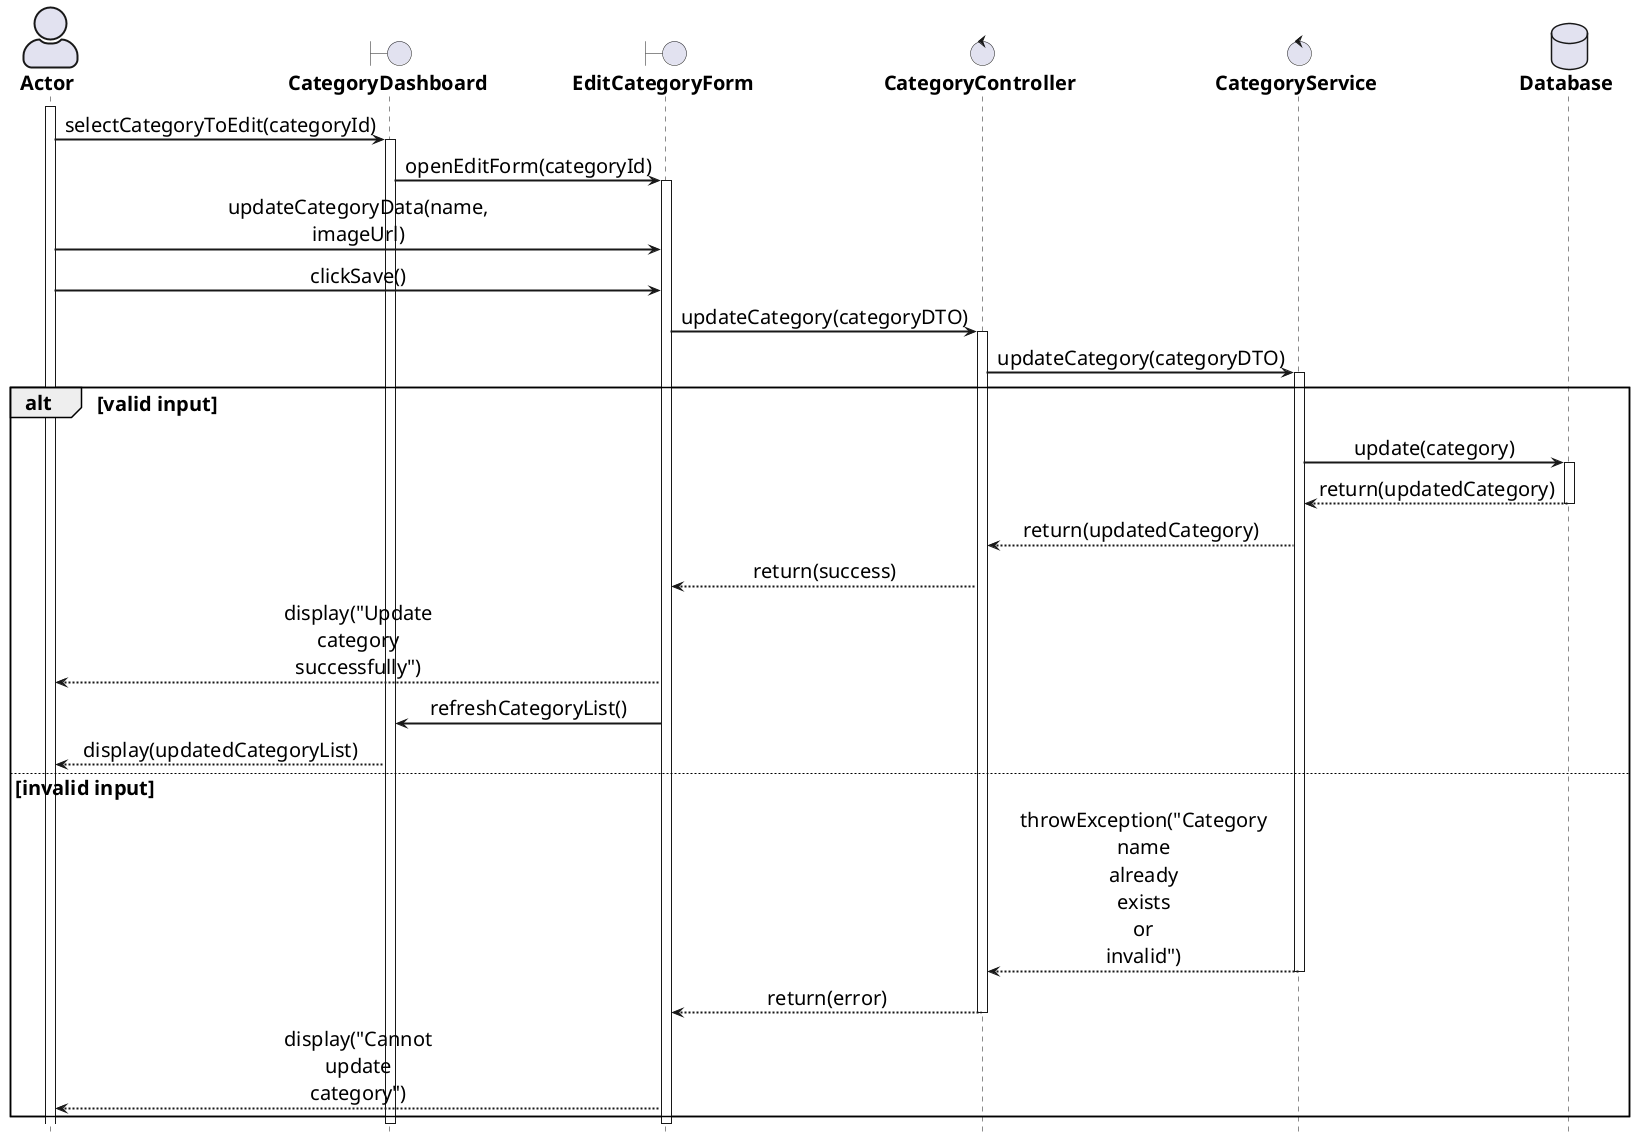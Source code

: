 @startuml

' General configuration
skinparam defaultFontSize 20
skinparam maxMessageSize 60
skinparam sequenceMessageAlign center

' Actor style configuration
skinparam actorStyle awesome

' Arrow and border thickness configuration
skinparam {
    ArrowThickness 2
    ParticipantBorderThickness 2
    ActorBorderThickness 2
    LifeLineBorderThickness 2
    ActivationBorderThickness 2
}

' Life line color configuration
skinparam LifeLineBorderColor black

' Font style configuration for components
skinparam {
    actorFontStyle bold
    boundaryFontStyle bold
    controlFontStyle bold
    entityFontStyle bold
    databaseFontStyle bold
}

' Define components
actor "Actor" as actor
boundary "CategoryDashboard" as dashboard
boundary "EditCategoryForm" as editForm
control "CategoryController" as controller
control "CategoryService" as service
database "Database" as db

' Start processing flow
activate actor

actor -> dashboard: selectCategoryToEdit(categoryId)
activate dashboard

dashboard -> editForm: openEditForm(categoryId)
activate editForm

actor -> editForm: updateCategoryData(name, imageUrl)
actor -> editForm: clickSave()

editForm -> controller: updateCategory(categoryDTO)
activate controller

controller -> service: updateCategory(categoryDTO)
activate service

alt valid input
    service -> db: update(category)
    activate db
    db --> service: return(updatedCategory)
    deactivate db
    
    service --> controller: return(updatedCategory)
    controller --> editForm: return(success)
    editForm --> actor: display("Update category successfully")
    
    editForm -> dashboard: refreshCategoryList()
    dashboard --> actor: display(updatedCategoryList)
else invalid input
    service --> controller: throwException("Category name already exists or invalid")
    deactivate service
    controller --> editForm: return(error)
    deactivate controller
    editForm --> actor: display("Cannot update category")
end

deactivate editForm
deactivate dashboard

hide footbox
@enduml

